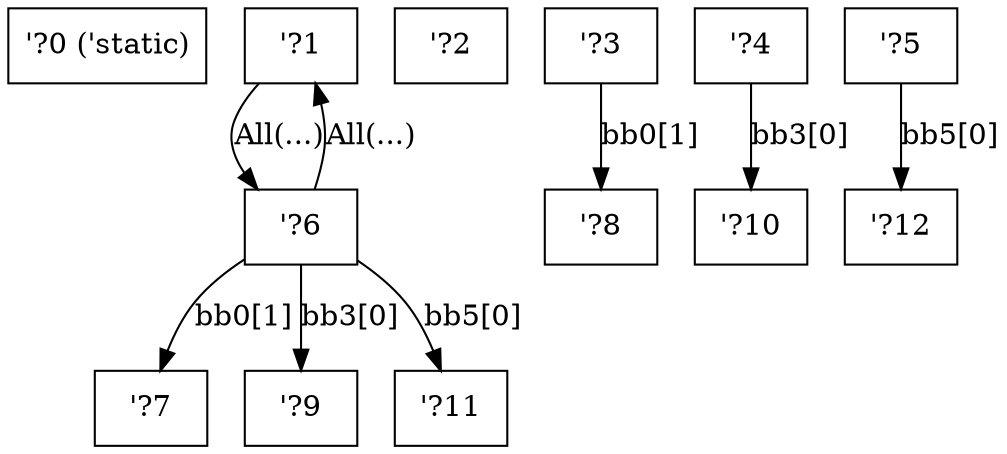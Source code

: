 digraph RegionInferenceContext {
    r0[label="\'?0 (\'static)"][shape="box"];
    r1[label="\'?1"][shape="box"];
    r2[label="\'?2"][shape="box"];
    r3[label="\'?3"][shape="box"];
    r4[label="\'?4"][shape="box"];
    r5[label="\'?5"][shape="box"];
    r6[label="\'?6"][shape="box"];
    r7[label="\'?7"][shape="box"];
    r8[label="\'?8"][shape="box"];
    r9[label="\'?9"][shape="box"];
    r10[label="\'?10"][shape="box"];
    r11[label="\'?11"][shape="box"];
    r12[label="\'?12"][shape="box"];
    r6 -> r7[label="bb0[1]"];
    r3 -> r8[label="bb0[1]"];
    r6 -> r9[label="bb3[0]"];
    r4 -> r10[label="bb3[0]"];
    r6 -> r11[label="bb5[0]"];
    r5 -> r12[label="bb5[0]"];
    r1 -> r6[label="All(...)"];
    r6 -> r1[label="All(...)"];
}
